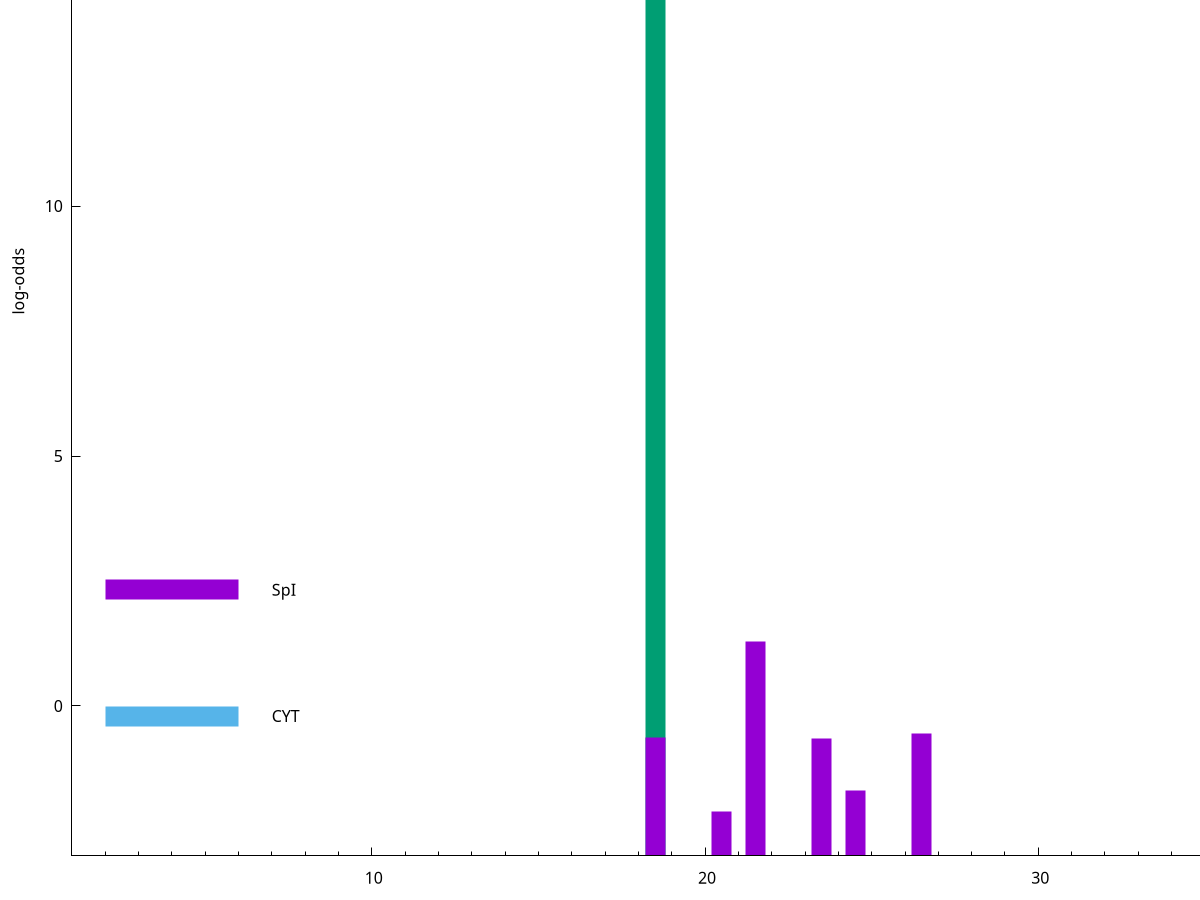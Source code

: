 set title "LipoP predictions for SRR5666402.gff"
set size 2., 1.4
set xrange [1:70] 
set mxtics 10
set yrange [-3:20]
set y2range [0:23]
set ylabel "log-odds"
set term postscript eps color solid "Helvetica" 30
set output "SRR5666402.gff11.eps"
set arrow from 2,18.3013 to 6,18.3013 nohead lt 2 lw 20
set label "SpII" at 7,18.3013
set arrow from 2,2.32644 to 6,2.32644 nohead lt 1 lw 20
set label "SpI" at 7,2.32644
set arrow from 2,-0.200913 to 6,-0.200913 nohead lt 3 lw 20
set label "CYT" at 7,-0.200913
set arrow from 2,18.3013 to 6,18.3013 nohead lt 2 lw 20
set label "SpII" at 7,18.3013
# NOTE: The scores below are the log-odds scores with the threshold
# NOTE: subtracted (a hack to make gnuplot make the histogram all
# NOTE: look nice).
plot "-" axes x1y2 title "" with impulses lt 2 lw 20, "-" axes x1y2 title "" with impulses lt 1 lw 20
18.500000 21.301300
e
21.500000 4.290110
26.500000 2.443537
18.500000 2.360051
23.500000 2.345898
24.500000 1.314450
20.500000 0.893300
e
exit
